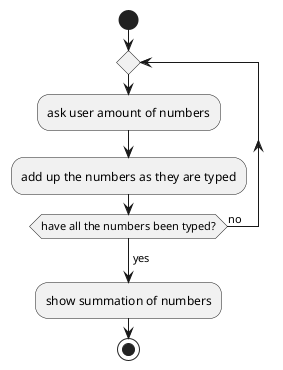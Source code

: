 @startuml
'https://plantuml.com/sequence-diagram

start

repeat
  :ask user amount of numbers;
  :add up the numbers as they are typed;
repeat while (have all the numbers been typed?) is (no)
->yes;
  :show summation of numbers;
stop
@enduml